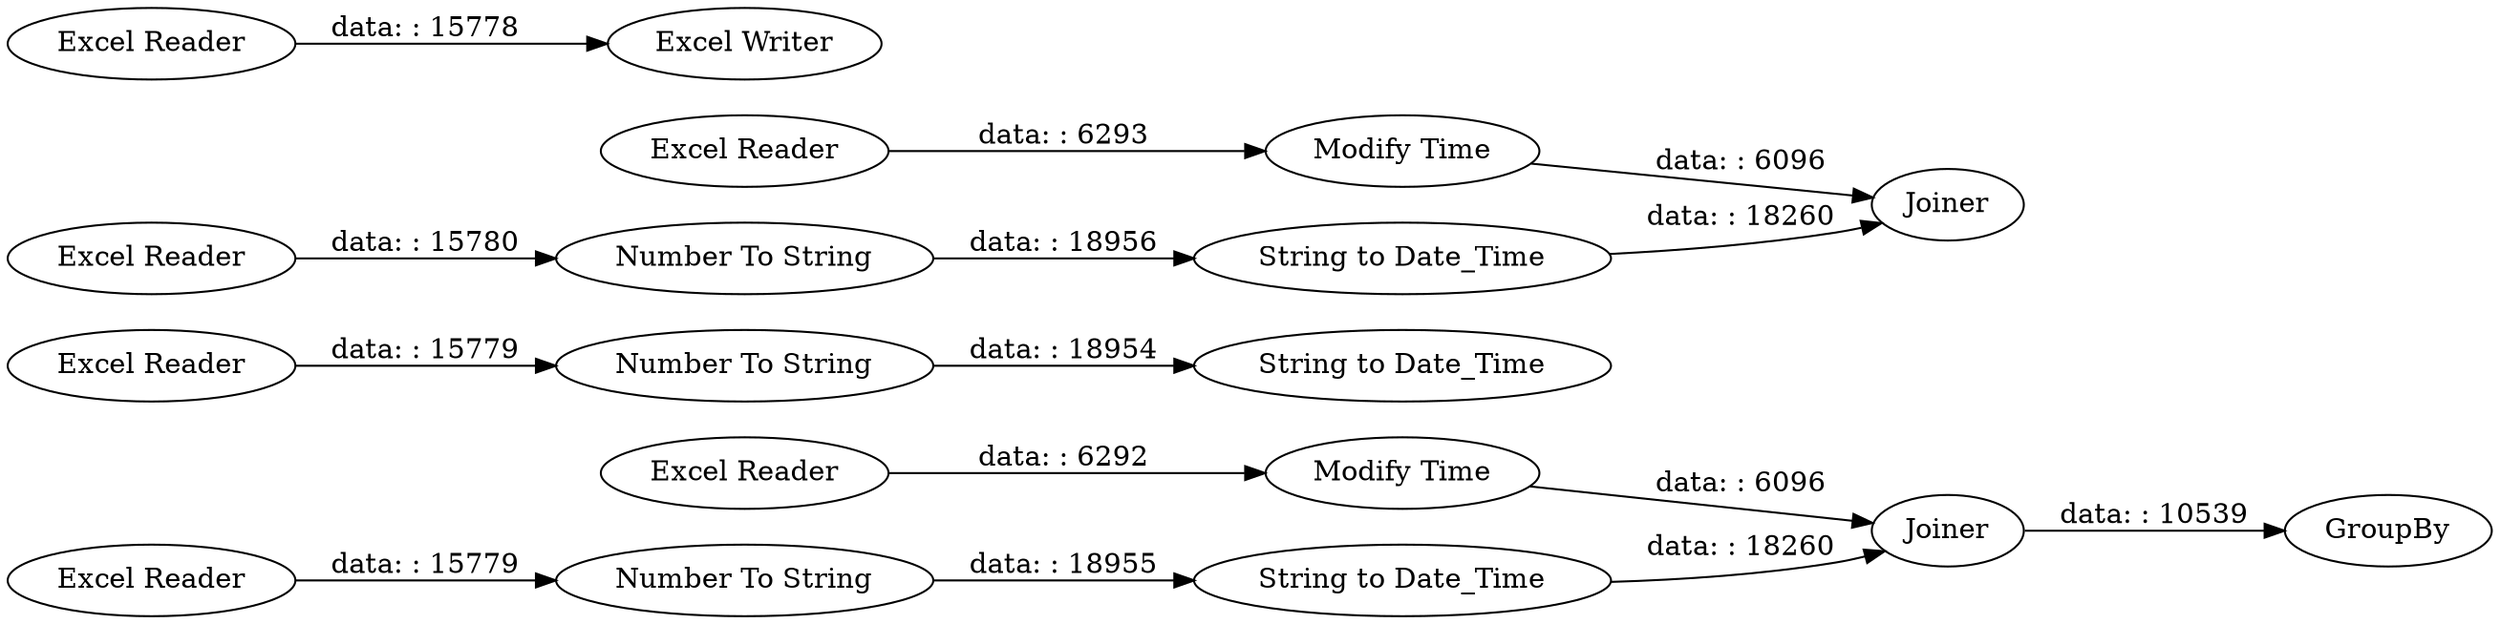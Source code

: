 digraph {
	"1408424194077261999_15" [label="String to Date_Time"]
	"1408424194077261999_12" [label="Modify Time"]
	"1408424194077261999_13" [label="Excel Reader"]
	"1408424194077261999_18" [label=GroupBy]
	"1408424194077261999_17" [label=Joiner]
	"1408424194077261999_4" [label="Number To String"]
	"1408424194077261999_16" [label="Excel Reader"]
	"1408424194077261999_9" [label="Number To String"]
	"1408424194077261999_10" [label="String to Date_Time"]
	"1408424194077261999_3" [label="Excel Reader"]
	"1408424194077261999_11" [label=Joiner]
	"1408424194077261999_6" [label="Excel Reader"]
	"1408424194077261999_14" [label="Number To String"]
	"1408424194077261999_2" [label="Excel Writer"]
	"1408424194077261999_7" [label="Modify Time"]
	"1408424194077261999_1" [label="Excel Reader"]
	"1408424194077261999_5" [label="String to Date_Time"]
	"1408424194077261999_8" [label="Excel Reader"]
	"1408424194077261999_3" -> "1408424194077261999_4" [label="data: : 15779"]
	"1408424194077261999_7" -> "1408424194077261999_11" [label="data: : 6096"]
	"1408424194077261999_14" -> "1408424194077261999_15" [label="data: : 18955"]
	"1408424194077261999_17" -> "1408424194077261999_18" [label="data: : 10539"]
	"1408424194077261999_4" -> "1408424194077261999_5" [label="data: : 18954"]
	"1408424194077261999_1" -> "1408424194077261999_2" [label="data: : 15778"]
	"1408424194077261999_10" -> "1408424194077261999_11" [label="data: : 18260"]
	"1408424194077261999_8" -> "1408424194077261999_9" [label="data: : 15780"]
	"1408424194077261999_6" -> "1408424194077261999_7" [label="data: : 6293"]
	"1408424194077261999_12" -> "1408424194077261999_17" [label="data: : 6096"]
	"1408424194077261999_13" -> "1408424194077261999_14" [label="data: : 15779"]
	"1408424194077261999_15" -> "1408424194077261999_17" [label="data: : 18260"]
	"1408424194077261999_16" -> "1408424194077261999_12" [label="data: : 6292"]
	"1408424194077261999_9" -> "1408424194077261999_10" [label="data: : 18956"]
	rankdir=LR
}
